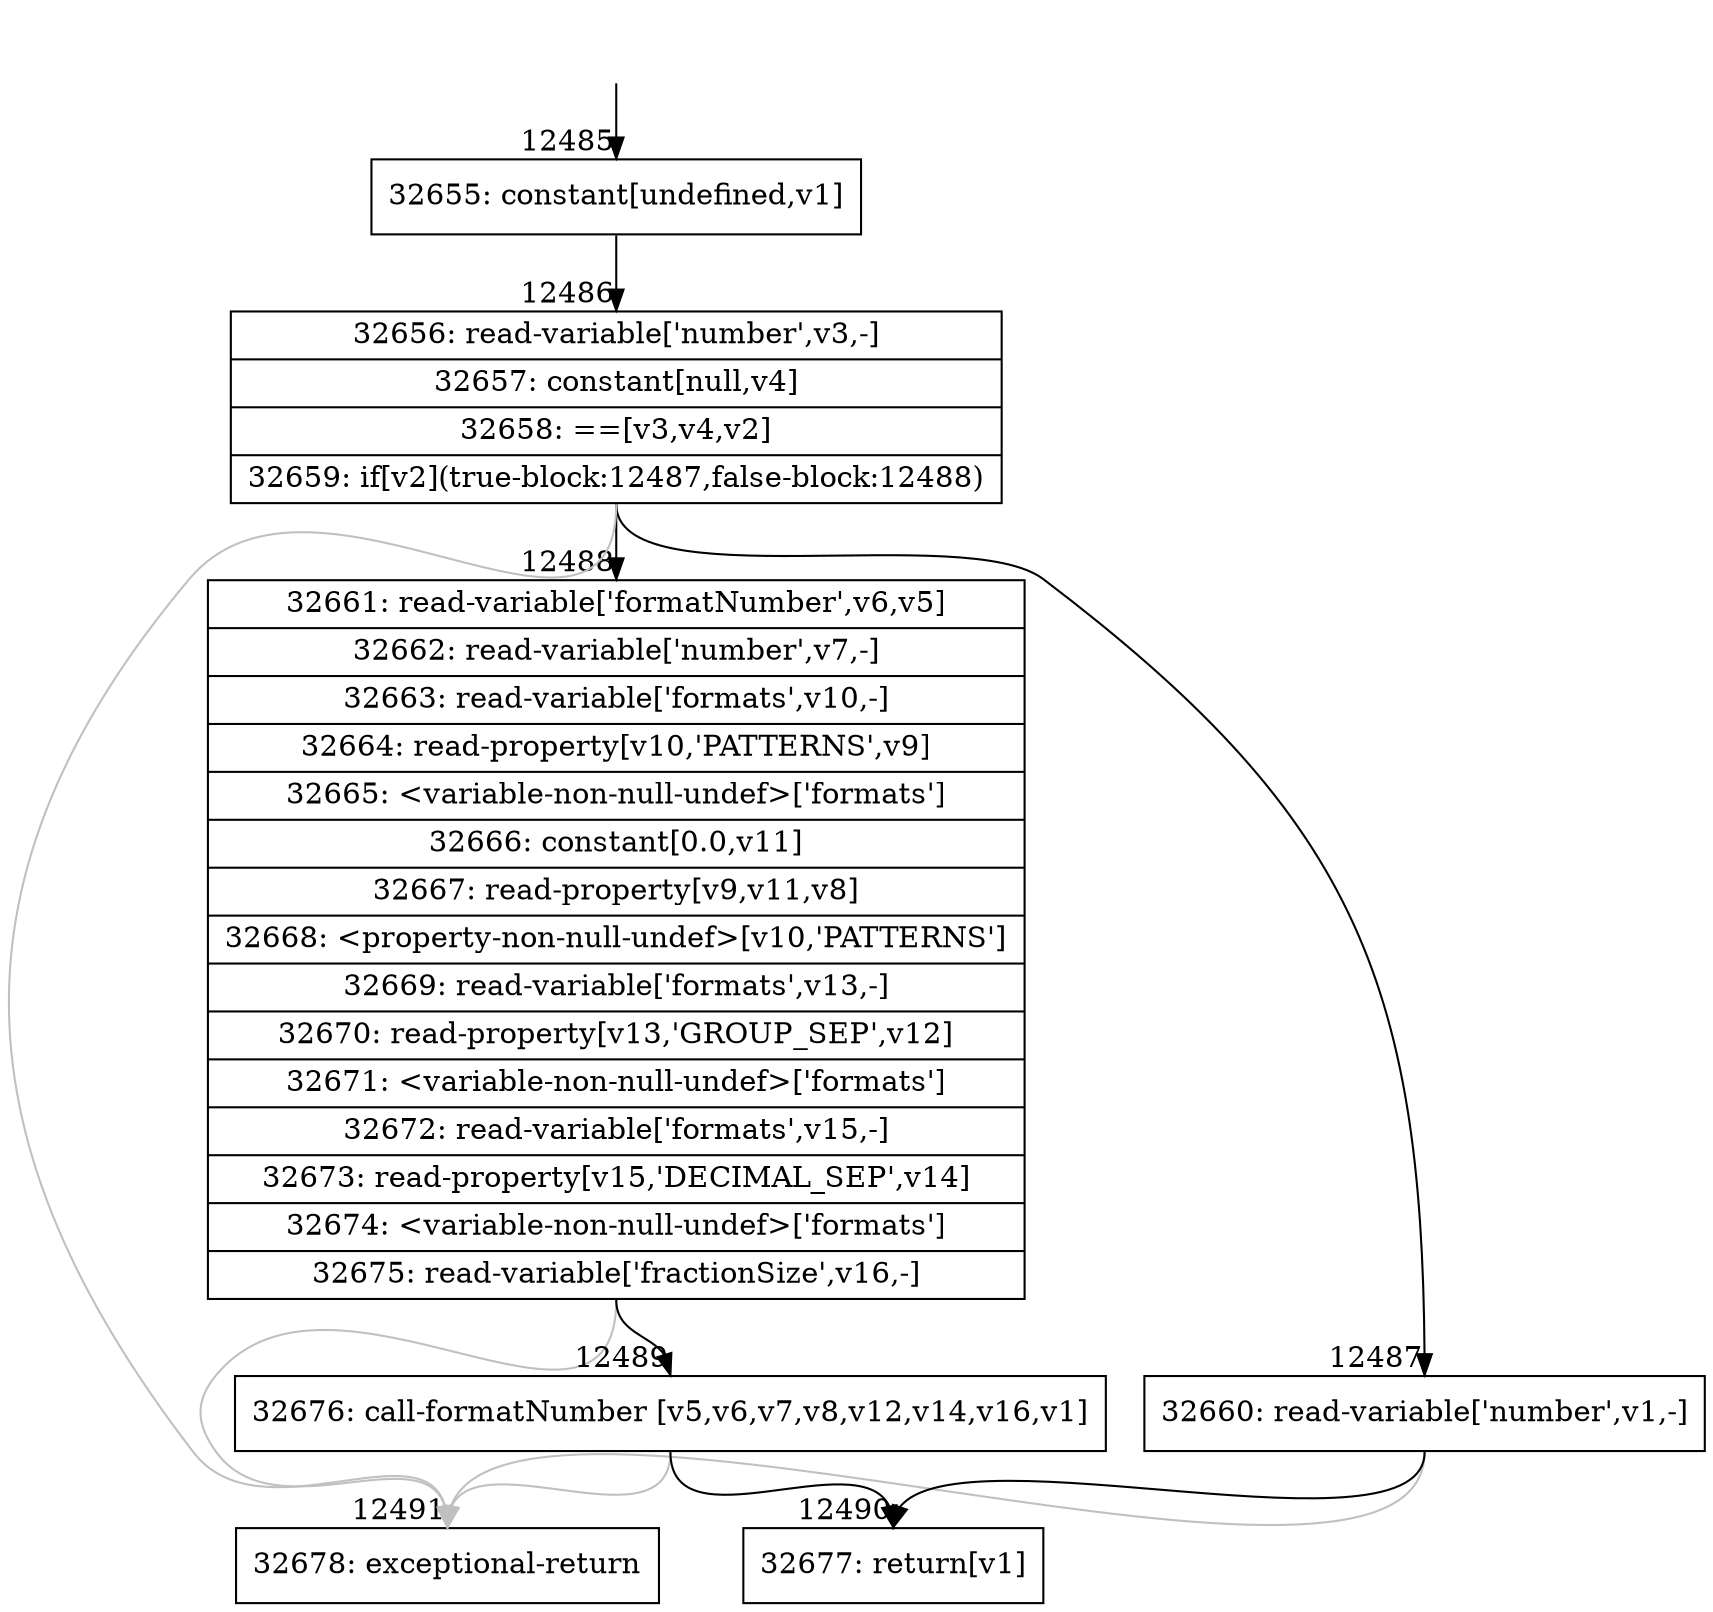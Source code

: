 digraph {
rankdir="TD"
BB_entry969[shape=none,label=""];
BB_entry969 -> BB12485 [tailport=s, headport=n, headlabel="    12485"]
BB12485 [shape=record label="{32655: constant[undefined,v1]}" ] 
BB12485 -> BB12486 [tailport=s, headport=n, headlabel="      12486"]
BB12486 [shape=record label="{32656: read-variable['number',v3,-]|32657: constant[null,v4]|32658: ==[v3,v4,v2]|32659: if[v2](true-block:12487,false-block:12488)}" ] 
BB12486 -> BB12487 [tailport=s, headport=n, headlabel="      12487"]
BB12486 -> BB12488 [tailport=s, headport=n, headlabel="      12488"]
BB12486 -> BB12491 [tailport=s, headport=n, color=gray, headlabel="      12491"]
BB12487 [shape=record label="{32660: read-variable['number',v1,-]}" ] 
BB12487 -> BB12490 [tailport=s, headport=n, headlabel="      12490"]
BB12487 -> BB12491 [tailport=s, headport=n, color=gray]
BB12488 [shape=record label="{32661: read-variable['formatNumber',v6,v5]|32662: read-variable['number',v7,-]|32663: read-variable['formats',v10,-]|32664: read-property[v10,'PATTERNS',v9]|32665: \<variable-non-null-undef\>['formats']|32666: constant[0.0,v11]|32667: read-property[v9,v11,v8]|32668: \<property-non-null-undef\>[v10,'PATTERNS']|32669: read-variable['formats',v13,-]|32670: read-property[v13,'GROUP_SEP',v12]|32671: \<variable-non-null-undef\>['formats']|32672: read-variable['formats',v15,-]|32673: read-property[v15,'DECIMAL_SEP',v14]|32674: \<variable-non-null-undef\>['formats']|32675: read-variable['fractionSize',v16,-]}" ] 
BB12488 -> BB12489 [tailport=s, headport=n, headlabel="      12489"]
BB12488 -> BB12491 [tailport=s, headport=n, color=gray]
BB12489 [shape=record label="{32676: call-formatNumber [v5,v6,v7,v8,v12,v14,v16,v1]}" ] 
BB12489 -> BB12490 [tailport=s, headport=n]
BB12489 -> BB12491 [tailport=s, headport=n, color=gray]
BB12490 [shape=record label="{32677: return[v1]}" ] 
BB12491 [shape=record label="{32678: exceptional-return}" ] 
//#$~ 18510
}
